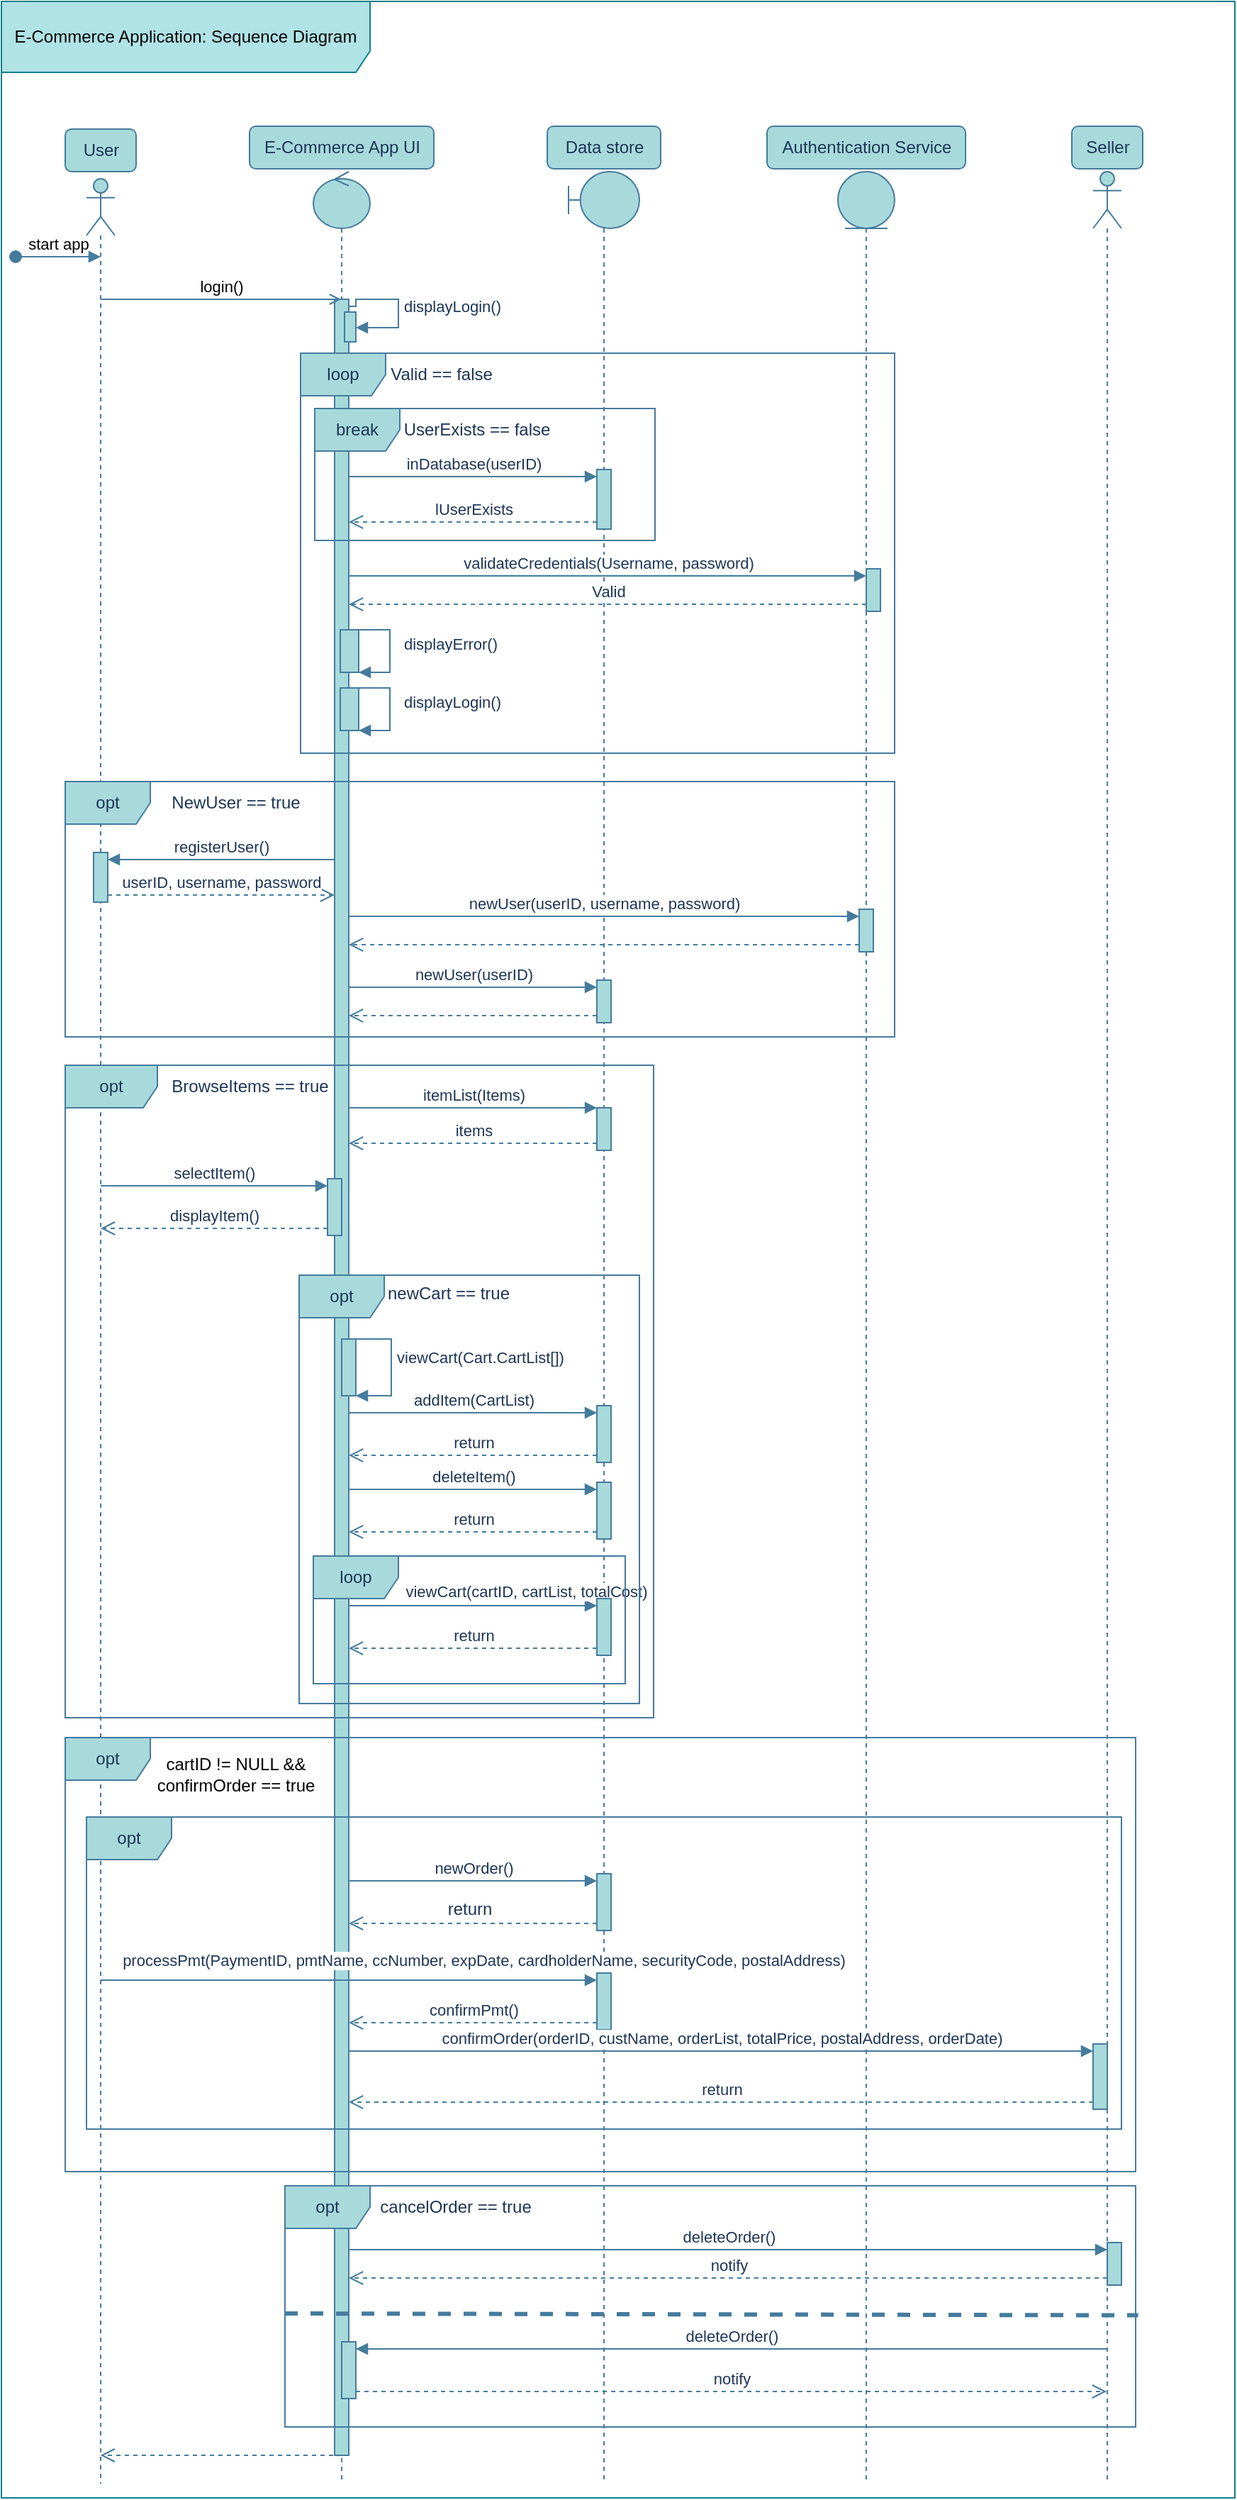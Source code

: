 <mxfile version="22.1.2" type="device">
  <diagram name="Page-1" id="n2UFKmqRW0jnYmZ2B-CK">
    <mxGraphModel dx="995" dy="1201" grid="1" gridSize="10" guides="1" tooltips="1" connect="1" arrows="1" fold="1" page="1" pageScale="1" pageWidth="850" pageHeight="1100" math="0" shadow="0">
      <root>
        <mxCell id="0" />
        <mxCell id="1" parent="0" />
        <mxCell id="yQJW8gQfMzze2Z9aXrhy-3" value="E-Commerce Application: Sequence Diagram" style="shape=umlFrame;whiteSpace=wrap;html=1;pointerEvents=0;recursiveResize=0;container=1;collapsible=0;width=260;rounded=1;labelBackgroundColor=none;height=50;fillColor=#b0e3e6;strokeColor=#0e8088;" parent="1" vertex="1">
          <mxGeometry x="10" y="10" width="870" height="1760" as="geometry" />
        </mxCell>
        <mxCell id="yQJW8gQfMzze2Z9aXrhy-4" value="" style="shape=umlLifeline;perimeter=lifelinePerimeter;whiteSpace=wrap;html=1;container=1;dropTarget=0;collapsible=0;recursiveResize=0;outlineConnect=0;portConstraint=eastwest;newEdgeStyle={&quot;curved&quot;:0,&quot;rounded&quot;:0};participant=umlActor;fillColor=#A8DADC;strokeColor=#457B9D;rounded=1;labelBackgroundColor=none;fontColor=#1D3557;" parent="yQJW8gQfMzze2Z9aXrhy-3" vertex="1">
          <mxGeometry x="60" y="125" width="20" height="1625" as="geometry" />
        </mxCell>
        <mxCell id="IdrIjM82akzUMScYfLIz-34" value="" style="html=1;points=[[0,0,0,0,5],[0,1,0,0,-5],[1,0,0,0,5],[1,1,0,0,-5]];perimeter=orthogonalPerimeter;outlineConnect=0;targetShapes=umlLifeline;portConstraint=eastwest;newEdgeStyle={&quot;curved&quot;:0,&quot;rounded&quot;:0};strokeColor=#457B9D;fontColor=#1D3557;fillColor=#A8DADC;" vertex="1" parent="yQJW8gQfMzze2Z9aXrhy-4">
          <mxGeometry x="5" y="475" width="10" height="35" as="geometry" />
        </mxCell>
        <mxCell id="yQJW8gQfMzze2Z9aXrhy-5" value="" style="shape=umlLifeline;perimeter=lifelinePerimeter;whiteSpace=wrap;html=1;container=1;dropTarget=0;collapsible=0;recursiveResize=0;outlineConnect=0;portConstraint=eastwest;newEdgeStyle={&quot;curved&quot;:0,&quot;rounded&quot;:0};participant=umlControl;fillColor=#A8DADC;strokeColor=#457B9D;rounded=1;labelBackgroundColor=none;fontColor=#1D3557;" parent="yQJW8gQfMzze2Z9aXrhy-3" vertex="1">
          <mxGeometry x="220" y="120" width="40" height="1630" as="geometry" />
        </mxCell>
        <mxCell id="IdrIjM82akzUMScYfLIz-12" value="" style="html=1;points=[[0,0,0,0,5],[0,1,0,0,-5],[1,0,0,0,5],[1,1,0,0,-5]];perimeter=orthogonalPerimeter;outlineConnect=0;targetShapes=umlLifeline;portConstraint=eastwest;newEdgeStyle={&quot;curved&quot;:0,&quot;rounded&quot;:0};strokeColor=#457B9D;fontColor=#1D3557;fillColor=#A8DADC;" vertex="1" parent="yQJW8gQfMzze2Z9aXrhy-5">
          <mxGeometry x="15" y="90" width="10" height="1520" as="geometry" />
        </mxCell>
        <mxCell id="IdrIjM82akzUMScYfLIz-14" value="displayLogin()" style="html=1;align=left;spacingLeft=2;endArrow=block;rounded=0;edgeStyle=orthogonalEdgeStyle;curved=0;rounded=0;strokeColor=#457B9D;fontColor=#1D3557;fillColor=#A8DADC;exitX=1;exitY=0;exitDx=0;exitDy=5;exitPerimeter=0;" edge="1" target="IdrIjM82akzUMScYfLIz-13" parent="yQJW8gQfMzze2Z9aXrhy-5" source="IdrIjM82akzUMScYfLIz-12">
          <mxGeometry relative="1" as="geometry">
            <mxPoint x="30" y="80" as="sourcePoint" />
            <Array as="points">
              <mxPoint x="30" y="95" />
              <mxPoint x="30" y="90" />
              <mxPoint x="60" y="90" />
              <mxPoint x="60" y="110" />
            </Array>
          </mxGeometry>
        </mxCell>
        <mxCell id="IdrIjM82akzUMScYfLIz-13" value="" style="html=1;points=[[0,0,0,0,5],[0,1,0,0,-5],[1,0,0,0,5],[1,1,0,0,-5]];perimeter=orthogonalPerimeter;outlineConnect=0;targetShapes=umlLifeline;portConstraint=eastwest;newEdgeStyle={&quot;curved&quot;:0,&quot;rounded&quot;:0};strokeColor=#457B9D;fontColor=#1D3557;fillColor=#A8DADC;" vertex="1" parent="yQJW8gQfMzze2Z9aXrhy-5">
          <mxGeometry x="22" y="99" width="8" height="21" as="geometry" />
        </mxCell>
        <mxCell id="IdrIjM82akzUMScYfLIz-26" value="" style="html=1;points=[[0,0,0,0,5],[0,1,0,0,-5],[1,0,0,0,5],[1,1,0,0,-5]];perimeter=orthogonalPerimeter;outlineConnect=0;targetShapes=umlLifeline;portConstraint=eastwest;newEdgeStyle={&quot;curved&quot;:0,&quot;rounded&quot;:0};strokeColor=#457B9D;fontColor=#1D3557;fillColor=#A8DADC;" vertex="1" parent="yQJW8gQfMzze2Z9aXrhy-5">
          <mxGeometry x="19" y="323" width="13" height="30" as="geometry" />
        </mxCell>
        <mxCell id="IdrIjM82akzUMScYfLIz-27" value="displayError()" style="html=1;align=left;spacingLeft=2;endArrow=block;rounded=0;edgeStyle=orthogonalEdgeStyle;curved=0;rounded=0;strokeColor=#457B9D;fontColor=#1D3557;fillColor=#A8DADC;exitX=1;exitY=0;exitDx=0;exitDy=5;exitPerimeter=0;" edge="1" target="IdrIjM82akzUMScYfLIz-26" parent="yQJW8gQfMzze2Z9aXrhy-5" source="IdrIjM82akzUMScYfLIz-26">
          <mxGeometry x="-0.063" y="6" relative="1" as="geometry">
            <mxPoint x="24" y="303" as="sourcePoint" />
            <Array as="points">
              <mxPoint x="32" y="323" />
              <mxPoint x="54" y="323" />
              <mxPoint x="54" y="353" />
            </Array>
            <mxPoint as="offset" />
          </mxGeometry>
        </mxCell>
        <mxCell id="yQJW8gQfMzze2Z9aXrhy-6" value="" style="shape=umlLifeline;perimeter=lifelinePerimeter;whiteSpace=wrap;html=1;container=1;dropTarget=0;collapsible=0;recursiveResize=0;outlineConnect=0;portConstraint=eastwest;newEdgeStyle={&quot;curved&quot;:0,&quot;rounded&quot;:0};participant=umlBoundary;fillColor=#A8DADC;strokeColor=#457B9D;rounded=1;labelBackgroundColor=none;fontColor=#1D3557;" parent="yQJW8gQfMzze2Z9aXrhy-3" vertex="1">
          <mxGeometry x="400" y="120" width="50" height="1630" as="geometry" />
        </mxCell>
        <mxCell id="IdrIjM82akzUMScYfLIz-19" value="" style="html=1;points=[[0,0,0,0,5],[0,1,0,0,-5],[1,0,0,0,5],[1,1,0,0,-5]];perimeter=orthogonalPerimeter;outlineConnect=0;targetShapes=umlLifeline;portConstraint=eastwest;newEdgeStyle={&quot;curved&quot;:0,&quot;rounded&quot;:0};strokeColor=#457B9D;fontColor=#1D3557;fillColor=#A8DADC;" vertex="1" parent="yQJW8gQfMzze2Z9aXrhy-6">
          <mxGeometry x="20" y="210" width="10" height="42" as="geometry" />
        </mxCell>
        <mxCell id="IdrIjM82akzUMScYfLIz-86" value="" style="html=1;points=[[0,0,0,0,5],[0,1,0,0,-5],[1,0,0,0,5],[1,1,0,0,-5]];perimeter=orthogonalPerimeter;outlineConnect=0;targetShapes=umlLifeline;portConstraint=eastwest;newEdgeStyle={&quot;curved&quot;:0,&quot;rounded&quot;:0};strokeColor=#457B9D;fontColor=#1D3557;fillColor=#A8DADC;" vertex="1" parent="yQJW8gQfMzze2Z9aXrhy-6">
          <mxGeometry x="20" y="1200" width="10" height="40" as="geometry" />
        </mxCell>
        <mxCell id="IdrIjM82akzUMScYfLIz-96" value="" style="html=1;points=[[0,0,0,0,5],[0,1,0,0,-5],[1,0,0,0,5],[1,1,0,0,-5]];perimeter=orthogonalPerimeter;outlineConnect=0;targetShapes=umlLifeline;portConstraint=eastwest;newEdgeStyle={&quot;curved&quot;:0,&quot;rounded&quot;:0};strokeColor=#457B9D;fontColor=#1D3557;fillColor=#A8DADC;" vertex="1" parent="yQJW8gQfMzze2Z9aXrhy-6">
          <mxGeometry x="20" y="1270" width="10" height="40" as="geometry" />
        </mxCell>
        <mxCell id="yQJW8gQfMzze2Z9aXrhy-7" value="" style="shape=umlLifeline;perimeter=lifelinePerimeter;whiteSpace=wrap;html=1;container=1;dropTarget=0;collapsible=0;recursiveResize=0;outlineConnect=0;portConstraint=eastwest;newEdgeStyle={&quot;curved&quot;:0,&quot;rounded&quot;:0};participant=umlEntity;fillColor=#A8DADC;strokeColor=#457B9D;rounded=1;labelBackgroundColor=none;fontColor=#1D3557;" parent="yQJW8gQfMzze2Z9aXrhy-3" vertex="1">
          <mxGeometry x="590" y="120" width="40" height="1630" as="geometry" />
        </mxCell>
        <mxCell id="IdrIjM82akzUMScYfLIz-23" value="" style="html=1;points=[[0,0,0,0,5],[0,1,0,0,-5],[1,0,0,0,5],[1,1,0,0,-5]];perimeter=orthogonalPerimeter;outlineConnect=0;targetShapes=umlLifeline;portConstraint=eastwest;newEdgeStyle={&quot;curved&quot;:0,&quot;rounded&quot;:0};strokeColor=#457B9D;fontColor=#1D3557;fillColor=#A8DADC;" vertex="1" parent="yQJW8gQfMzze2Z9aXrhy-7">
          <mxGeometry x="20" y="280" width="10" height="30" as="geometry" />
        </mxCell>
        <mxCell id="yQJW8gQfMzze2Z9aXrhy-8" value="" style="shape=umlLifeline;perimeter=lifelinePerimeter;whiteSpace=wrap;html=1;container=1;dropTarget=0;collapsible=0;recursiveResize=0;outlineConnect=0;portConstraint=eastwest;newEdgeStyle={&quot;curved&quot;:0,&quot;rounded&quot;:0};participant=umlActor;fillColor=#A8DADC;strokeColor=#457B9D;rounded=1;labelBackgroundColor=none;fontColor=#1D3557;" parent="yQJW8gQfMzze2Z9aXrhy-3" vertex="1">
          <mxGeometry x="770" y="120" width="20" height="1630" as="geometry" />
        </mxCell>
        <mxCell id="yQJW8gQfMzze2Z9aXrhy-9" value="User" style="text;html=1;align=center;verticalAlign=middle;resizable=0;points=[];autosize=1;strokeColor=#457B9D;fillColor=#A8DADC;rounded=1;labelBackgroundColor=none;fontColor=#1D3557;" parent="yQJW8gQfMzze2Z9aXrhy-3" vertex="1">
          <mxGeometry x="45" y="90" width="50" height="30" as="geometry" />
        </mxCell>
        <mxCell id="yQJW8gQfMzze2Z9aXrhy-10" value="E-Commerce App UI" style="text;html=1;align=center;verticalAlign=middle;resizable=0;points=[];autosize=1;strokeColor=#457B9D;fillColor=#A8DADC;rounded=1;labelBackgroundColor=none;fontColor=#1D3557;" parent="yQJW8gQfMzze2Z9aXrhy-3" vertex="1">
          <mxGeometry x="175" y="88" width="130" height="30" as="geometry" />
        </mxCell>
        <mxCell id="yQJW8gQfMzze2Z9aXrhy-11" value="Data store" style="text;html=1;align=center;verticalAlign=middle;resizable=0;points=[];autosize=1;strokeColor=#457B9D;fillColor=#A8DADC;rounded=1;labelBackgroundColor=none;fontColor=#1D3557;" parent="yQJW8gQfMzze2Z9aXrhy-3" vertex="1">
          <mxGeometry x="385" y="88" width="80" height="30" as="geometry" />
        </mxCell>
        <mxCell id="yQJW8gQfMzze2Z9aXrhy-12" value="Authentication Service" style="text;html=1;align=center;verticalAlign=middle;resizable=0;points=[];autosize=1;strokeColor=#457B9D;fillColor=#A8DADC;rounded=1;labelBackgroundColor=none;fontColor=#1D3557;" parent="yQJW8gQfMzze2Z9aXrhy-3" vertex="1">
          <mxGeometry x="540" y="88" width="140" height="30" as="geometry" />
        </mxCell>
        <mxCell id="yQJW8gQfMzze2Z9aXrhy-13" value="Seller" style="text;html=1;align=center;verticalAlign=middle;resizable=0;points=[];autosize=1;strokeColor=#457B9D;fillColor=#A8DADC;rounded=1;labelBackgroundColor=none;fontColor=#1D3557;" parent="yQJW8gQfMzze2Z9aXrhy-3" vertex="1">
          <mxGeometry x="755" y="88" width="50" height="30" as="geometry" />
        </mxCell>
        <mxCell id="IdrIjM82akzUMScYfLIz-1" value="start app" style="html=1;verticalAlign=bottom;startArrow=oval;startFill=1;endArrow=block;startSize=8;curved=0;rounded=1;fillColor=#A8DADC;strokeColor=#457B9D;labelBackgroundColor=none;fontColor=default;" edge="1" parent="yQJW8gQfMzze2Z9aXrhy-3">
          <mxGeometry width="60" relative="1" as="geometry">
            <mxPoint x="10" y="180" as="sourcePoint" />
            <mxPoint x="70" y="180" as="targetPoint" />
          </mxGeometry>
        </mxCell>
        <mxCell id="IdrIjM82akzUMScYfLIz-2" value="login()" style="html=1;verticalAlign=bottom;labelBackgroundColor=none;endArrow=open;endFill=0;rounded=1;strokeColor=#457B9D;fontColor=default;" edge="1" parent="yQJW8gQfMzze2Z9aXrhy-3" source="yQJW8gQfMzze2Z9aXrhy-4">
          <mxGeometry width="160" relative="1" as="geometry">
            <mxPoint x="69.5" y="210" as="sourcePoint" />
            <mxPoint x="239.5" y="210" as="targetPoint" />
          </mxGeometry>
        </mxCell>
        <mxCell id="IdrIjM82akzUMScYfLIz-20" value="inDatabase(userID)" style="html=1;verticalAlign=bottom;endArrow=block;curved=0;rounded=0;entryX=0;entryY=0;entryDx=0;entryDy=5;strokeColor=#457B9D;fontColor=#1D3557;fillColor=#A8DADC;" edge="1" target="IdrIjM82akzUMScYfLIz-19" parent="yQJW8gQfMzze2Z9aXrhy-3" source="IdrIjM82akzUMScYfLIz-12">
          <mxGeometry relative="1" as="geometry">
            <mxPoint x="350" y="327" as="sourcePoint" />
          </mxGeometry>
        </mxCell>
        <mxCell id="IdrIjM82akzUMScYfLIz-21" value="lUserExists" style="html=1;verticalAlign=bottom;endArrow=open;dashed=1;endSize=8;curved=0;rounded=0;exitX=0;exitY=1;exitDx=0;exitDy=-5;strokeColor=#457B9D;fontColor=#1D3557;fillColor=#A8DADC;" edge="1" source="IdrIjM82akzUMScYfLIz-19" parent="yQJW8gQfMzze2Z9aXrhy-3" target="IdrIjM82akzUMScYfLIz-12">
          <mxGeometry relative="1" as="geometry">
            <mxPoint x="350" y="397" as="targetPoint" />
          </mxGeometry>
        </mxCell>
        <mxCell id="IdrIjM82akzUMScYfLIz-24" value="validateCredentials(Username, password)" style="html=1;verticalAlign=bottom;endArrow=block;curved=0;rounded=0;entryX=0;entryY=0;entryDx=0;entryDy=5;strokeColor=#457B9D;fontColor=#1D3557;fillColor=#A8DADC;" edge="1" target="IdrIjM82akzUMScYfLIz-23" parent="yQJW8gQfMzze2Z9aXrhy-3" source="IdrIjM82akzUMScYfLIz-12">
          <mxGeometry relative="1" as="geometry">
            <mxPoint x="540" y="365" as="sourcePoint" />
          </mxGeometry>
        </mxCell>
        <mxCell id="IdrIjM82akzUMScYfLIz-25" value="Valid" style="html=1;verticalAlign=bottom;endArrow=open;dashed=1;endSize=8;curved=0;rounded=0;exitX=0;exitY=1;exitDx=0;exitDy=-5;strokeColor=#457B9D;fontColor=#1D3557;fillColor=#A8DADC;" edge="1" source="IdrIjM82akzUMScYfLIz-23" parent="yQJW8gQfMzze2Z9aXrhy-3" target="IdrIjM82akzUMScYfLIz-12">
          <mxGeometry relative="1" as="geometry">
            <mxPoint x="540" y="435" as="targetPoint" />
          </mxGeometry>
        </mxCell>
        <mxCell id="IdrIjM82akzUMScYfLIz-32" value="opt" style="shape=umlFrame;whiteSpace=wrap;html=1;pointerEvents=0;strokeColor=#457B9D;fontColor=#1D3557;fillColor=#A8DADC;" vertex="1" parent="yQJW8gQfMzze2Z9aXrhy-3">
          <mxGeometry x="45" y="550" width="585" height="180" as="geometry" />
        </mxCell>
        <mxCell id="IdrIjM82akzUMScYfLIz-33" value="NewUser == true" style="text;html=1;align=center;verticalAlign=middle;resizable=0;points=[];autosize=1;strokeColor=none;fillColor=none;fontColor=#1D3557;" vertex="1" parent="yQJW8gQfMzze2Z9aXrhy-3">
          <mxGeometry x="110" y="550" width="110" height="30" as="geometry" />
        </mxCell>
        <mxCell id="IdrIjM82akzUMScYfLIz-35" value="registerUser()" style="html=1;verticalAlign=bottom;endArrow=block;curved=0;rounded=0;entryX=1;entryY=0;entryDx=0;entryDy=5;strokeColor=#457B9D;fontColor=#1D3557;fillColor=#A8DADC;" edge="1" target="IdrIjM82akzUMScYfLIz-34" parent="yQJW8gQfMzze2Z9aXrhy-3" source="IdrIjM82akzUMScYfLIz-12">
          <mxGeometry relative="1" as="geometry">
            <mxPoint x="145" y="605" as="sourcePoint" />
          </mxGeometry>
        </mxCell>
        <mxCell id="IdrIjM82akzUMScYfLIz-36" value="userID, username, password" style="html=1;verticalAlign=bottom;endArrow=open;dashed=1;endSize=8;curved=0;rounded=0;exitX=1;exitY=1;exitDx=0;exitDy=-5;strokeColor=#457B9D;fontColor=#1D3557;fillColor=#A8DADC;" edge="1" source="IdrIjM82akzUMScYfLIz-34" parent="yQJW8gQfMzze2Z9aXrhy-3" target="IdrIjM82akzUMScYfLIz-12">
          <mxGeometry relative="1" as="geometry">
            <mxPoint x="145" y="675" as="targetPoint" />
          </mxGeometry>
        </mxCell>
        <mxCell id="IdrIjM82akzUMScYfLIz-39" value="" style="html=1;verticalAlign=bottom;endArrow=open;dashed=1;endSize=8;curved=0;rounded=0;exitX=0;exitY=1;exitDx=0;exitDy=-5;strokeColor=#457B9D;fontColor=#1D3557;fillColor=#A8DADC;" edge="1" source="IdrIjM82akzUMScYfLIz-37" parent="yQJW8gQfMzze2Z9aXrhy-3" target="IdrIjM82akzUMScYfLIz-12">
          <mxGeometry relative="1" as="geometry">
            <mxPoint x="540" y="715" as="targetPoint" />
          </mxGeometry>
        </mxCell>
        <mxCell id="IdrIjM82akzUMScYfLIz-38" value="newUser(userID, username, password)" style="html=1;verticalAlign=bottom;endArrow=block;curved=0;rounded=0;entryX=0;entryY=0;entryDx=0;entryDy=5;strokeColor=#457B9D;fontColor=#1D3557;fillColor=#A8DADC;" edge="1" target="IdrIjM82akzUMScYfLIz-37" parent="yQJW8gQfMzze2Z9aXrhy-3" source="IdrIjM82akzUMScYfLIz-12">
          <mxGeometry relative="1" as="geometry">
            <mxPoint x="540" y="645" as="sourcePoint" />
          </mxGeometry>
        </mxCell>
        <mxCell id="IdrIjM82akzUMScYfLIz-40" value="" style="html=1;points=[[0,0,0,0,5],[0,1,0,0,-5],[1,0,0,0,5],[1,1,0,0,-5]];perimeter=orthogonalPerimeter;outlineConnect=0;targetShapes=umlLifeline;portConstraint=eastwest;newEdgeStyle={&quot;curved&quot;:0,&quot;rounded&quot;:0};strokeColor=#457B9D;fontColor=#1D3557;fillColor=#A8DADC;" vertex="1" parent="yQJW8gQfMzze2Z9aXrhy-3">
          <mxGeometry x="420" y="690" width="10" height="30" as="geometry" />
        </mxCell>
        <mxCell id="IdrIjM82akzUMScYfLIz-41" value="newUser(userID)" style="html=1;verticalAlign=bottom;endArrow=block;curved=0;rounded=0;entryX=0;entryY=0;entryDx=0;entryDy=5;strokeColor=#457B9D;fontColor=#1D3557;fillColor=#A8DADC;" edge="1" target="IdrIjM82akzUMScYfLIz-40" parent="yQJW8gQfMzze2Z9aXrhy-3" source="IdrIjM82akzUMScYfLIz-12">
          <mxGeometry relative="1" as="geometry">
            <mxPoint x="305" y="815" as="sourcePoint" />
          </mxGeometry>
        </mxCell>
        <mxCell id="IdrIjM82akzUMScYfLIz-42" value="" style="html=1;verticalAlign=bottom;endArrow=open;dashed=1;endSize=8;curved=0;rounded=0;exitX=0;exitY=1;exitDx=0;exitDy=-5;strokeColor=#457B9D;fontColor=#1D3557;fillColor=#A8DADC;" edge="1" source="IdrIjM82akzUMScYfLIz-40" parent="yQJW8gQfMzze2Z9aXrhy-3" target="IdrIjM82akzUMScYfLIz-12">
          <mxGeometry relative="1" as="geometry">
            <mxPoint x="305" y="885" as="targetPoint" />
          </mxGeometry>
        </mxCell>
        <mxCell id="IdrIjM82akzUMScYfLIz-37" value="" style="html=1;points=[[0,0,0,0,5],[0,1,0,0,-5],[1,0,0,0,5],[1,1,0,0,-5]];perimeter=orthogonalPerimeter;outlineConnect=0;targetShapes=umlLifeline;portConstraint=eastwest;newEdgeStyle={&quot;curved&quot;:0,&quot;rounded&quot;:0};strokeColor=#457B9D;fontColor=#1D3557;fillColor=#A8DADC;" vertex="1" parent="yQJW8gQfMzze2Z9aXrhy-3">
          <mxGeometry x="605" y="640" width="10" height="30" as="geometry" />
        </mxCell>
        <mxCell id="IdrIjM82akzUMScYfLIz-43" value="opt" style="shape=umlFrame;whiteSpace=wrap;html=1;pointerEvents=0;strokeColor=#457B9D;fontColor=#1D3557;fillColor=#A8DADC;width=65;height=30;" vertex="1" parent="yQJW8gQfMzze2Z9aXrhy-3">
          <mxGeometry x="45" y="750" width="415" height="460" as="geometry" />
        </mxCell>
        <mxCell id="IdrIjM82akzUMScYfLIz-48" value="viewCart(cartID, cartList, totalCost)" style="html=1;verticalAlign=bottom;endArrow=block;curved=0;rounded=0;entryX=0;entryY=0;entryDx=0;entryDy=5;strokeColor=#457B9D;fontColor=#1D3557;fillColor=#A8DADC;" edge="1" target="IdrIjM82akzUMScYfLIz-47" parent="yQJW8gQfMzze2Z9aXrhy-3">
          <mxGeometry x="0.429" y="1" relative="1" as="geometry">
            <mxPoint x="245" y="1131" as="sourcePoint" />
            <mxPoint as="offset" />
          </mxGeometry>
        </mxCell>
        <mxCell id="IdrIjM82akzUMScYfLIz-49" value="return" style="html=1;verticalAlign=bottom;endArrow=open;dashed=1;endSize=8;curved=0;rounded=0;exitX=0;exitY=1;exitDx=0;exitDy=-5;strokeColor=#457B9D;fontColor=#1D3557;fillColor=#A8DADC;" edge="1" source="IdrIjM82akzUMScYfLIz-47" parent="yQJW8gQfMzze2Z9aXrhy-3">
          <mxGeometry relative="1" as="geometry">
            <mxPoint x="245" y="1161" as="targetPoint" />
          </mxGeometry>
        </mxCell>
        <mxCell id="IdrIjM82akzUMScYfLIz-50" value="BrowseItems == true" style="text;html=1;align=center;verticalAlign=middle;resizable=0;points=[];autosize=1;strokeColor=none;fillColor=none;fontColor=#1D3557;" vertex="1" parent="yQJW8gQfMzze2Z9aXrhy-3">
          <mxGeometry x="110" y="750" width="130" height="30" as="geometry" />
        </mxCell>
        <mxCell id="IdrIjM82akzUMScYfLIz-46" value="newCart == true" style="text;html=1;align=center;verticalAlign=middle;resizable=0;points=[];autosize=1;strokeColor=none;fillColor=none;fontColor=#1D3557;" vertex="1" parent="yQJW8gQfMzze2Z9aXrhy-3">
          <mxGeometry x="260" y="896" width="110" height="30" as="geometry" />
        </mxCell>
        <mxCell id="IdrIjM82akzUMScYfLIz-47" value="" style="html=1;points=[[0,0,0,0,5],[0,1,0,0,-5],[1,0,0,0,5],[1,1,0,0,-5]];perimeter=orthogonalPerimeter;outlineConnect=0;targetShapes=umlLifeline;portConstraint=eastwest;newEdgeStyle={&quot;curved&quot;:0,&quot;rounded&quot;:0};strokeColor=#457B9D;fontColor=#1D3557;fillColor=#A8DADC;" vertex="1" parent="yQJW8gQfMzze2Z9aXrhy-3">
          <mxGeometry x="420" y="1126" width="10" height="40" as="geometry" />
        </mxCell>
        <mxCell id="IdrIjM82akzUMScYfLIz-45" value="opt" style="shape=umlFrame;whiteSpace=wrap;html=1;pointerEvents=0;strokeColor=#457B9D;fontColor=#1D3557;fillColor=#A8DADC;width=60;height=30;" vertex="1" parent="yQJW8gQfMzze2Z9aXrhy-3">
          <mxGeometry x="210" y="898" width="240" height="302" as="geometry" />
        </mxCell>
        <mxCell id="IdrIjM82akzUMScYfLIz-52" value="" style="html=1;points=[[0,0,0,0,5],[0,1,0,0,-5],[1,0,0,0,5],[1,1,0,0,-5]];perimeter=orthogonalPerimeter;outlineConnect=0;targetShapes=umlLifeline;portConstraint=eastwest;newEdgeStyle={&quot;curved&quot;:0,&quot;rounded&quot;:0};strokeColor=#457B9D;fontColor=#1D3557;fillColor=#A8DADC;" vertex="1" parent="yQJW8gQfMzze2Z9aXrhy-3">
          <mxGeometry x="240" y="943" width="10" height="40" as="geometry" />
        </mxCell>
        <mxCell id="IdrIjM82akzUMScYfLIz-53" value="viewCart(Cart.CartList[])" style="html=1;align=left;spacingLeft=2;endArrow=block;rounded=0;edgeStyle=orthogonalEdgeStyle;curved=0;rounded=0;strokeColor=#457B9D;fontColor=#1D3557;fillColor=#A8DADC;exitX=0;exitY=0;exitDx=0;exitDy=5;exitPerimeter=0;" edge="1" target="IdrIjM82akzUMScYfLIz-52" parent="yQJW8gQfMzze2Z9aXrhy-3" source="IdrIjM82akzUMScYfLIz-52">
          <mxGeometry relative="1" as="geometry">
            <mxPoint x="245" y="933" as="sourcePoint" />
            <Array as="points">
              <mxPoint x="240" y="943" />
              <mxPoint x="275" y="943" />
              <mxPoint x="275" y="983" />
            </Array>
          </mxGeometry>
        </mxCell>
        <mxCell id="IdrIjM82akzUMScYfLIz-67" value="" style="html=1;points=[[0,0,0,0,5],[0,1,0,0,-5],[1,0,0,0,5],[1,1,0,0,-5]];perimeter=orthogonalPerimeter;outlineConnect=0;targetShapes=umlLifeline;portConstraint=eastwest;newEdgeStyle={&quot;curved&quot;:0,&quot;rounded&quot;:0};strokeColor=#457B9D;fontColor=#1D3557;fillColor=#A8DADC;" vertex="1" parent="yQJW8gQfMzze2Z9aXrhy-3">
          <mxGeometry x="420" y="990" width="10" height="40" as="geometry" />
        </mxCell>
        <mxCell id="IdrIjM82akzUMScYfLIz-68" value="addItem(CartList)" style="html=1;verticalAlign=bottom;endArrow=block;curved=0;rounded=0;entryX=0;entryY=0;entryDx=0;entryDy=5;strokeColor=#457B9D;fontColor=#1D3557;fillColor=#A8DADC;" edge="1" target="IdrIjM82akzUMScYfLIz-67" parent="yQJW8gQfMzze2Z9aXrhy-3" source="IdrIjM82akzUMScYfLIz-12">
          <mxGeometry relative="1" as="geometry">
            <mxPoint x="480" y="1175" as="sourcePoint" />
          </mxGeometry>
        </mxCell>
        <mxCell id="IdrIjM82akzUMScYfLIz-69" value="return" style="html=1;verticalAlign=bottom;endArrow=open;dashed=1;endSize=8;curved=0;rounded=0;exitX=0;exitY=1;exitDx=0;exitDy=-5;strokeColor=#457B9D;fontColor=#1D3557;fillColor=#A8DADC;" edge="1" source="IdrIjM82akzUMScYfLIz-67" parent="yQJW8gQfMzze2Z9aXrhy-3" target="IdrIjM82akzUMScYfLIz-12">
          <mxGeometry relative="1" as="geometry">
            <mxPoint x="480" y="1245" as="targetPoint" />
          </mxGeometry>
        </mxCell>
        <mxCell id="IdrIjM82akzUMScYfLIz-70" value="loop" style="shape=umlFrame;whiteSpace=wrap;html=1;pointerEvents=0;strokeColor=#457B9D;fontColor=#1D3557;fillColor=#A8DADC;" vertex="1" parent="yQJW8gQfMzze2Z9aXrhy-3">
          <mxGeometry x="220" y="1096" width="220" height="90" as="geometry" />
        </mxCell>
        <mxCell id="IdrIjM82akzUMScYfLIz-73" value="" style="html=1;points=[[0,0,0,0,5],[0,1,0,0,-5],[1,0,0,0,5],[1,1,0,0,-5]];perimeter=orthogonalPerimeter;outlineConnect=0;targetShapes=umlLifeline;portConstraint=eastwest;newEdgeStyle={&quot;curved&quot;:0,&quot;rounded&quot;:0};strokeColor=#457B9D;fontColor=#1D3557;fillColor=#A8DADC;" vertex="1" parent="yQJW8gQfMzze2Z9aXrhy-3">
          <mxGeometry x="420" y="780" width="10" height="30" as="geometry" />
        </mxCell>
        <mxCell id="IdrIjM82akzUMScYfLIz-74" value="itemList(Items)" style="html=1;verticalAlign=bottom;endArrow=block;curved=0;rounded=0;strokeColor=#457B9D;fontColor=#1D3557;fillColor=#A8DADC;" edge="1" target="IdrIjM82akzUMScYfLIz-73" parent="yQJW8gQfMzze2Z9aXrhy-3" source="IdrIjM82akzUMScYfLIz-12">
          <mxGeometry relative="1" as="geometry">
            <mxPoint x="314.324" y="780" as="sourcePoint" />
            <Array as="points">
              <mxPoint x="330" y="780" />
            </Array>
          </mxGeometry>
        </mxCell>
        <mxCell id="IdrIjM82akzUMScYfLIz-75" value="items" style="html=1;verticalAlign=bottom;endArrow=open;dashed=1;endSize=8;curved=0;rounded=0;exitX=0;exitY=1;exitDx=0;exitDy=-5;strokeColor=#457B9D;fontColor=#1D3557;fillColor=#A8DADC;" edge="1" source="IdrIjM82akzUMScYfLIz-73" parent="yQJW8gQfMzze2Z9aXrhy-3" target="IdrIjM82akzUMScYfLIz-12">
          <mxGeometry relative="1" as="geometry">
            <mxPoint x="350" y="815" as="targetPoint" />
          </mxGeometry>
        </mxCell>
        <mxCell id="IdrIjM82akzUMScYfLIz-76" value="" style="html=1;points=[[0,0,0,0,5],[0,1,0,0,-5],[1,0,0,0,5],[1,1,0,0,-5]];perimeter=orthogonalPerimeter;outlineConnect=0;targetShapes=umlLifeline;portConstraint=eastwest;newEdgeStyle={&quot;curved&quot;:0,&quot;rounded&quot;:0};strokeColor=#457B9D;fontColor=#1D3557;fillColor=#A8DADC;" vertex="1" parent="yQJW8gQfMzze2Z9aXrhy-3">
          <mxGeometry x="230" y="830" width="10" height="40" as="geometry" />
        </mxCell>
        <mxCell id="IdrIjM82akzUMScYfLIz-77" value="selectItem()" style="html=1;verticalAlign=bottom;endArrow=block;curved=0;rounded=0;entryX=0;entryY=0;entryDx=0;entryDy=5;strokeColor=#457B9D;fontColor=#1D3557;fillColor=#A8DADC;" edge="1" target="IdrIjM82akzUMScYfLIz-76" parent="yQJW8gQfMzze2Z9aXrhy-3" source="yQJW8gQfMzze2Z9aXrhy-4">
          <mxGeometry relative="1" as="geometry">
            <mxPoint x="120" y="795" as="sourcePoint" />
          </mxGeometry>
        </mxCell>
        <mxCell id="IdrIjM82akzUMScYfLIz-78" value="displayItem()" style="html=1;verticalAlign=bottom;endArrow=open;dashed=1;endSize=8;curved=0;rounded=0;exitX=0;exitY=1;exitDx=0;exitDy=-5;strokeColor=#457B9D;fontColor=#1D3557;fillColor=#A8DADC;" edge="1" source="IdrIjM82akzUMScYfLIz-76" parent="yQJW8gQfMzze2Z9aXrhy-3" target="yQJW8gQfMzze2Z9aXrhy-4">
          <mxGeometry x="0.008" relative="1" as="geometry">
            <mxPoint x="120" y="865" as="targetPoint" />
            <mxPoint as="offset" />
          </mxGeometry>
        </mxCell>
        <mxCell id="IdrIjM82akzUMScYfLIz-79" value="opt" style="shape=umlFrame;whiteSpace=wrap;html=1;pointerEvents=0;strokeColor=#457B9D;fontColor=#1D3557;fillColor=#A8DADC;" vertex="1" parent="yQJW8gQfMzze2Z9aXrhy-3">
          <mxGeometry x="45" y="1224" width="755" height="306" as="geometry" />
        </mxCell>
        <mxCell id="IdrIjM82akzUMScYfLIz-81" value="" style="html=1;points=[[0,0,0,0,5],[0,1,0,0,-5],[1,0,0,0,5],[1,1,0,0,-5]];perimeter=orthogonalPerimeter;outlineConnect=0;targetShapes=umlLifeline;portConstraint=eastwest;newEdgeStyle={&quot;curved&quot;:0,&quot;rounded&quot;:0};strokeColor=#457B9D;fontColor=#1D3557;fillColor=#A8DADC;" vertex="1" parent="yQJW8gQfMzze2Z9aXrhy-3">
          <mxGeometry x="420" y="1044" width="10" height="40" as="geometry" />
        </mxCell>
        <mxCell id="IdrIjM82akzUMScYfLIz-82" value="deleteItem()" style="html=1;verticalAlign=bottom;endArrow=block;curved=0;rounded=0;entryX=0;entryY=0;entryDx=0;entryDy=5;strokeColor=#457B9D;fontColor=#1D3557;fillColor=#A8DADC;" edge="1" parent="yQJW8gQfMzze2Z9aXrhy-3" target="IdrIjM82akzUMScYfLIz-81" source="IdrIjM82akzUMScYfLIz-12">
          <mxGeometry relative="1" as="geometry">
            <mxPoint x="241" y="1065" as="sourcePoint" />
          </mxGeometry>
        </mxCell>
        <mxCell id="IdrIjM82akzUMScYfLIz-83" value="return" style="html=1;verticalAlign=bottom;endArrow=open;dashed=1;endSize=8;curved=0;rounded=0;exitX=0;exitY=1;exitDx=0;exitDy=-5;strokeColor=#457B9D;fontColor=#1D3557;fillColor=#A8DADC;" edge="1" parent="yQJW8gQfMzze2Z9aXrhy-3" source="IdrIjM82akzUMScYfLIz-81" target="IdrIjM82akzUMScYfLIz-12">
          <mxGeometry relative="1" as="geometry">
            <mxPoint x="235" y="1095" as="targetPoint" />
          </mxGeometry>
        </mxCell>
        <mxCell id="IdrIjM82akzUMScYfLIz-84" value="cartID != NULL &amp;amp;&amp;amp; &lt;br&gt;confirmOrder == true" style="text;html=1;align=center;verticalAlign=middle;resizable=0;points=[];autosize=1;fillColor=none;" vertex="1" parent="yQJW8gQfMzze2Z9aXrhy-3">
          <mxGeometry x="100" y="1230" width="130" height="40" as="geometry" />
        </mxCell>
        <mxCell id="IdrIjM82akzUMScYfLIz-85" value="opt" style="shape=umlFrame;whiteSpace=wrap;html=1;pointerEvents=0;strokeColor=#457B9D;fontColor=#1D3557;fillColor=#A8DADC;" vertex="1" parent="yQJW8gQfMzze2Z9aXrhy-3">
          <mxGeometry x="60" y="1280" width="730" height="220" as="geometry" />
        </mxCell>
        <mxCell id="IdrIjM82akzUMScYfLIz-87" value="newOrder()" style="html=1;verticalAlign=bottom;endArrow=block;curved=0;rounded=0;entryX=0;entryY=0;entryDx=0;entryDy=5;strokeColor=#457B9D;fontColor=#1D3557;fillColor=#A8DADC;" edge="1" target="IdrIjM82akzUMScYfLIz-86" parent="yQJW8gQfMzze2Z9aXrhy-3" source="IdrIjM82akzUMScYfLIz-12">
          <mxGeometry relative="1" as="geometry">
            <mxPoint x="350" y="1325" as="sourcePoint" />
          </mxGeometry>
        </mxCell>
        <mxCell id="IdrIjM82akzUMScYfLIz-88" value="" style="html=1;verticalAlign=bottom;endArrow=open;dashed=1;endSize=8;curved=0;rounded=0;exitX=0;exitY=1;exitDx=0;exitDy=-5;strokeColor=#457B9D;fontColor=#1D3557;fillColor=#A8DADC;" edge="1" source="IdrIjM82akzUMScYfLIz-86" parent="yQJW8gQfMzze2Z9aXrhy-3" target="IdrIjM82akzUMScYfLIz-12">
          <mxGeometry relative="1" as="geometry">
            <mxPoint x="350" y="1395" as="targetPoint" />
          </mxGeometry>
        </mxCell>
        <mxCell id="IdrIjM82akzUMScYfLIz-90" value="confirmOrder(orderID, custName, orderList, totalPrice, postalAddress, orderDate)" style="html=1;verticalAlign=bottom;endArrow=block;curved=0;rounded=0;entryX=0;entryY=0;entryDx=0;entryDy=5;strokeColor=#457B9D;fontColor=#1D3557;fillColor=#A8DADC;" edge="1" target="IdrIjM82akzUMScYfLIz-89" parent="yQJW8gQfMzze2Z9aXrhy-3" source="IdrIjM82akzUMScYfLIz-12">
          <mxGeometry relative="1" as="geometry">
            <mxPoint x="700" y="1389" as="sourcePoint" />
          </mxGeometry>
        </mxCell>
        <mxCell id="IdrIjM82akzUMScYfLIz-92" value="return" style="text;html=1;align=center;verticalAlign=middle;resizable=0;points=[];autosize=1;strokeColor=none;fillColor=none;fontColor=#1D3557;" vertex="1" parent="yQJW8gQfMzze2Z9aXrhy-3">
          <mxGeometry x="305" y="1330" width="50" height="30" as="geometry" />
        </mxCell>
        <mxCell id="IdrIjM82akzUMScYfLIz-91" value="return" style="html=1;verticalAlign=bottom;endArrow=open;dashed=1;endSize=8;curved=0;rounded=0;exitX=0;exitY=1;exitDx=0;exitDy=-5;strokeColor=#457B9D;fontColor=#1D3557;fillColor=#A8DADC;" edge="1" source="IdrIjM82akzUMScYfLIz-89" parent="yQJW8gQfMzze2Z9aXrhy-3" target="IdrIjM82akzUMScYfLIz-12">
          <mxGeometry relative="1" as="geometry">
            <mxPoint x="700" y="1459" as="targetPoint" />
          </mxGeometry>
        </mxCell>
        <mxCell id="IdrIjM82akzUMScYfLIz-97" value="processPmt(PaymentID, pmtName, ccNumber, expDate, cardholderName, securityCode, postalAddress)" style="html=1;verticalAlign=bottom;endArrow=block;curved=0;rounded=0;entryX=0;entryY=0;entryDx=0;entryDy=5;strokeColor=#457B9D;fontColor=#1D3557;fillColor=#A8DADC;" edge="1" target="IdrIjM82akzUMScYfLIz-96" parent="yQJW8gQfMzze2Z9aXrhy-3" source="yQJW8gQfMzze2Z9aXrhy-4">
          <mxGeometry x="0.544" y="5" relative="1" as="geometry">
            <mxPoint x="350" y="1395" as="sourcePoint" />
            <mxPoint as="offset" />
          </mxGeometry>
        </mxCell>
        <mxCell id="IdrIjM82akzUMScYfLIz-98" value="confirmPmt()" style="html=1;verticalAlign=bottom;endArrow=open;dashed=1;endSize=8;curved=0;rounded=0;exitX=0;exitY=1;exitDx=0;exitDy=-5;strokeColor=#457B9D;fontColor=#1D3557;fillColor=#A8DADC;" edge="1" source="IdrIjM82akzUMScYfLIz-96" parent="yQJW8gQfMzze2Z9aXrhy-3" target="IdrIjM82akzUMScYfLIz-12">
          <mxGeometry relative="1" as="geometry">
            <mxPoint x="350" y="1465" as="targetPoint" />
          </mxGeometry>
        </mxCell>
        <mxCell id="IdrIjM82akzUMScYfLIz-89" value="" style="html=1;points=[[0,0,0,0,5],[0,1,0,0,-5],[1,0,0,0,5],[1,1,0,0,-5]];perimeter=orthogonalPerimeter;outlineConnect=0;targetShapes=umlLifeline;portConstraint=eastwest;newEdgeStyle={&quot;curved&quot;:0,&quot;rounded&quot;:0};strokeColor=#457B9D;fontColor=#1D3557;fillColor=#A8DADC;" vertex="1" parent="yQJW8gQfMzze2Z9aXrhy-3">
          <mxGeometry x="770" y="1440" width="10" height="46" as="geometry" />
        </mxCell>
        <mxCell id="IdrIjM82akzUMScYfLIz-99" value="opt" style="shape=umlFrame;whiteSpace=wrap;html=1;pointerEvents=0;strokeColor=#457B9D;fontColor=#1D3557;fillColor=#A8DADC;" vertex="1" parent="yQJW8gQfMzze2Z9aXrhy-3">
          <mxGeometry x="200" y="1540" width="600" height="170" as="geometry" />
        </mxCell>
        <mxCell id="IdrIjM82akzUMScYfLIz-101" value="deleteOrder()" style="html=1;verticalAlign=bottom;endArrow=block;curved=0;rounded=0;entryX=0;entryY=0;entryDx=0;entryDy=5;strokeColor=#457B9D;fontColor=#1D3557;fillColor=#A8DADC;" edge="1" target="IdrIjM82akzUMScYfLIz-100" parent="yQJW8gQfMzze2Z9aXrhy-3" source="IdrIjM82akzUMScYfLIz-12">
          <mxGeometry relative="1" as="geometry">
            <mxPoint x="290" y="1615" as="sourcePoint" />
          </mxGeometry>
        </mxCell>
        <mxCell id="IdrIjM82akzUMScYfLIz-102" value="notify" style="html=1;verticalAlign=bottom;endArrow=open;dashed=1;endSize=8;curved=0;rounded=0;exitX=0;exitY=1;exitDx=0;exitDy=-5;strokeColor=#457B9D;fontColor=#1D3557;fillColor=#A8DADC;" edge="1" source="IdrIjM82akzUMScYfLIz-100" parent="yQJW8gQfMzze2Z9aXrhy-3" target="IdrIjM82akzUMScYfLIz-12">
          <mxGeometry relative="1" as="geometry">
            <mxPoint x="290" y="1685" as="targetPoint" />
          </mxGeometry>
        </mxCell>
        <mxCell id="IdrIjM82akzUMScYfLIz-103" value="cancelOrder == true" style="text;html=1;align=center;verticalAlign=middle;resizable=0;points=[];autosize=1;strokeColor=none;fillColor=none;fontColor=#1D3557;" vertex="1" parent="yQJW8gQfMzze2Z9aXrhy-3">
          <mxGeometry x="255" y="1540" width="130" height="30" as="geometry" />
        </mxCell>
        <mxCell id="IdrIjM82akzUMScYfLIz-100" value="" style="html=1;points=[[0,0,0,0,5],[0,1,0,0,-5],[1,0,0,0,5],[1,1,0,0,-5]];perimeter=orthogonalPerimeter;outlineConnect=0;targetShapes=umlLifeline;portConstraint=eastwest;newEdgeStyle={&quot;curved&quot;:0,&quot;rounded&quot;:0};strokeColor=#457B9D;fontColor=#1D3557;fillColor=#A8DADC;" vertex="1" parent="yQJW8gQfMzze2Z9aXrhy-3">
          <mxGeometry x="780" y="1580" width="10" height="30" as="geometry" />
        </mxCell>
        <mxCell id="IdrIjM82akzUMScYfLIz-107" value="" style="html=1;points=[[0,0,0,0,5],[0,1,0,0,-5],[1,0,0,0,5],[1,1,0,0,-5]];perimeter=orthogonalPerimeter;outlineConnect=0;targetShapes=umlLifeline;portConstraint=eastwest;newEdgeStyle={&quot;curved&quot;:0,&quot;rounded&quot;:0};strokeColor=#457B9D;fontColor=#1D3557;fillColor=#A8DADC;" vertex="1" parent="yQJW8gQfMzze2Z9aXrhy-3">
          <mxGeometry x="240" y="1650" width="10" height="40" as="geometry" />
        </mxCell>
        <mxCell id="IdrIjM82akzUMScYfLIz-108" value="deleteOrder()" style="html=1;verticalAlign=bottom;endArrow=block;curved=0;rounded=0;entryX=1;entryY=0;entryDx=0;entryDy=5;strokeColor=#457B9D;fontColor=#1D3557;fillColor=#A8DADC;" edge="1" target="IdrIjM82akzUMScYfLIz-107" parent="yQJW8gQfMzze2Z9aXrhy-3" source="yQJW8gQfMzze2Z9aXrhy-8">
          <mxGeometry relative="1" as="geometry">
            <mxPoint x="320" y="1625" as="sourcePoint" />
          </mxGeometry>
        </mxCell>
        <mxCell id="IdrIjM82akzUMScYfLIz-109" value="notify" style="html=1;verticalAlign=bottom;endArrow=open;dashed=1;endSize=8;curved=0;rounded=0;exitX=1;exitY=1;exitDx=0;exitDy=-5;strokeColor=#457B9D;fontColor=#1D3557;fillColor=#A8DADC;" edge="1" source="IdrIjM82akzUMScYfLIz-107" parent="yQJW8gQfMzze2Z9aXrhy-3" target="yQJW8gQfMzze2Z9aXrhy-8">
          <mxGeometry x="-0.0" relative="1" as="geometry">
            <mxPoint x="320" y="1695" as="targetPoint" />
            <Array as="points" />
            <mxPoint as="offset" />
          </mxGeometry>
        </mxCell>
        <mxCell id="IdrIjM82akzUMScYfLIz-110" value="" style="endArrow=none;startArrow=none;endFill=0;startFill=0;endSize=8;html=1;verticalAlign=bottom;labelBackgroundColor=none;strokeWidth=3;rounded=0;strokeColor=#457B9D;fontColor=#1D3557;fillColor=#A8DADC;entryX=1.003;entryY=0.537;entryDx=0;entryDy=0;entryPerimeter=0;dashed=1;" edge="1" parent="yQJW8gQfMzze2Z9aXrhy-3" target="IdrIjM82akzUMScYfLIz-99">
          <mxGeometry width="160" relative="1" as="geometry">
            <mxPoint x="200" y="1630" as="sourcePoint" />
            <mxPoint x="360" y="1630" as="targetPoint" />
          </mxGeometry>
        </mxCell>
        <mxCell id="IdrIjM82akzUMScYfLIz-111" value="" style="html=1;verticalAlign=bottom;endArrow=open;dashed=1;endSize=8;curved=0;rounded=0;strokeColor=#457B9D;fontColor=#1D3557;fillColor=#A8DADC;" edge="1" parent="yQJW8gQfMzze2Z9aXrhy-3">
          <mxGeometry relative="1" as="geometry">
            <mxPoint x="240" y="1730" as="sourcePoint" />
            <mxPoint x="69.824" y="1730" as="targetPoint" />
          </mxGeometry>
        </mxCell>
        <mxCell id="IdrIjM82akzUMScYfLIz-15" value="loop" style="shape=umlFrame;whiteSpace=wrap;html=1;pointerEvents=0;strokeColor=#457B9D;fontColor=#1D3557;fillColor=#A8DADC;" vertex="1" parent="1">
          <mxGeometry x="221" y="258" width="419" height="282" as="geometry" />
        </mxCell>
        <mxCell id="IdrIjM82akzUMScYfLIz-16" value="Valid == false" style="text;html=1;align=center;verticalAlign=middle;resizable=0;points=[];autosize=1;strokeColor=none;fillColor=none;fontColor=#1D3557;" vertex="1" parent="1">
          <mxGeometry x="270" y="258" width="100" height="30" as="geometry" />
        </mxCell>
        <mxCell id="IdrIjM82akzUMScYfLIz-17" value="break" style="shape=umlFrame;whiteSpace=wrap;html=1;pointerEvents=0;strokeColor=#457B9D;fontColor=#1D3557;fillColor=#A8DADC;" vertex="1" parent="1">
          <mxGeometry x="231" y="297" width="240" height="93" as="geometry" />
        </mxCell>
        <mxCell id="IdrIjM82akzUMScYfLIz-18" value="UserExists == false" style="text;html=1;align=center;verticalAlign=middle;resizable=0;points=[];autosize=1;strokeColor=none;fillColor=none;fontColor=#1D3557;" vertex="1" parent="1">
          <mxGeometry x="280" y="297" width="130" height="30" as="geometry" />
        </mxCell>
        <mxCell id="IdrIjM82akzUMScYfLIz-30" value="" style="html=1;points=[[0,0,0,0,5],[0,1,0,0,-5],[1,0,0,0,5],[1,1,0,0,-5]];perimeter=orthogonalPerimeter;outlineConnect=0;targetShapes=umlLifeline;portConstraint=eastwest;newEdgeStyle={&quot;curved&quot;:0,&quot;rounded&quot;:0};strokeColor=#457B9D;fontColor=#1D3557;fillColor=#A8DADC;" vertex="1" parent="1">
          <mxGeometry x="249" y="494" width="13" height="30" as="geometry" />
        </mxCell>
        <mxCell id="IdrIjM82akzUMScYfLIz-31" value="displayLogin()" style="html=1;align=left;spacingLeft=2;endArrow=block;rounded=0;edgeStyle=orthogonalEdgeStyle;curved=0;rounded=0;strokeColor=#457B9D;fontColor=#1D3557;fillColor=#A8DADC;exitX=1;exitY=0;exitDx=0;exitDy=5;exitPerimeter=0;" edge="1" parent="1" source="IdrIjM82akzUMScYfLIz-30" target="IdrIjM82akzUMScYfLIz-30">
          <mxGeometry x="-0.063" y="6" relative="1" as="geometry">
            <mxPoint x="254" y="474" as="sourcePoint" />
            <Array as="points">
              <mxPoint x="262" y="494" />
              <mxPoint x="284" y="494" />
              <mxPoint x="284" y="524" />
            </Array>
            <mxPoint as="offset" />
          </mxGeometry>
        </mxCell>
      </root>
    </mxGraphModel>
  </diagram>
</mxfile>
